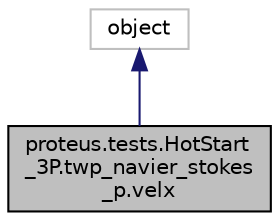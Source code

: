 digraph "proteus.tests.HotStart_3P.twp_navier_stokes_p.velx"
{
 // LATEX_PDF_SIZE
  edge [fontname="Helvetica",fontsize="10",labelfontname="Helvetica",labelfontsize="10"];
  node [fontname="Helvetica",fontsize="10",shape=record];
  Node1 [label="proteus.tests.HotStart\l_3P.twp_navier_stokes\l_p.velx",height=0.2,width=0.4,color="black", fillcolor="grey75", style="filled", fontcolor="black",tooltip="EXACT SOLUTION #."];
  Node2 -> Node1 [dir="back",color="midnightblue",fontsize="10",style="solid",fontname="Helvetica"];
  Node2 [label="object",height=0.2,width=0.4,color="grey75", fillcolor="white", style="filled",tooltip=" "];
}
